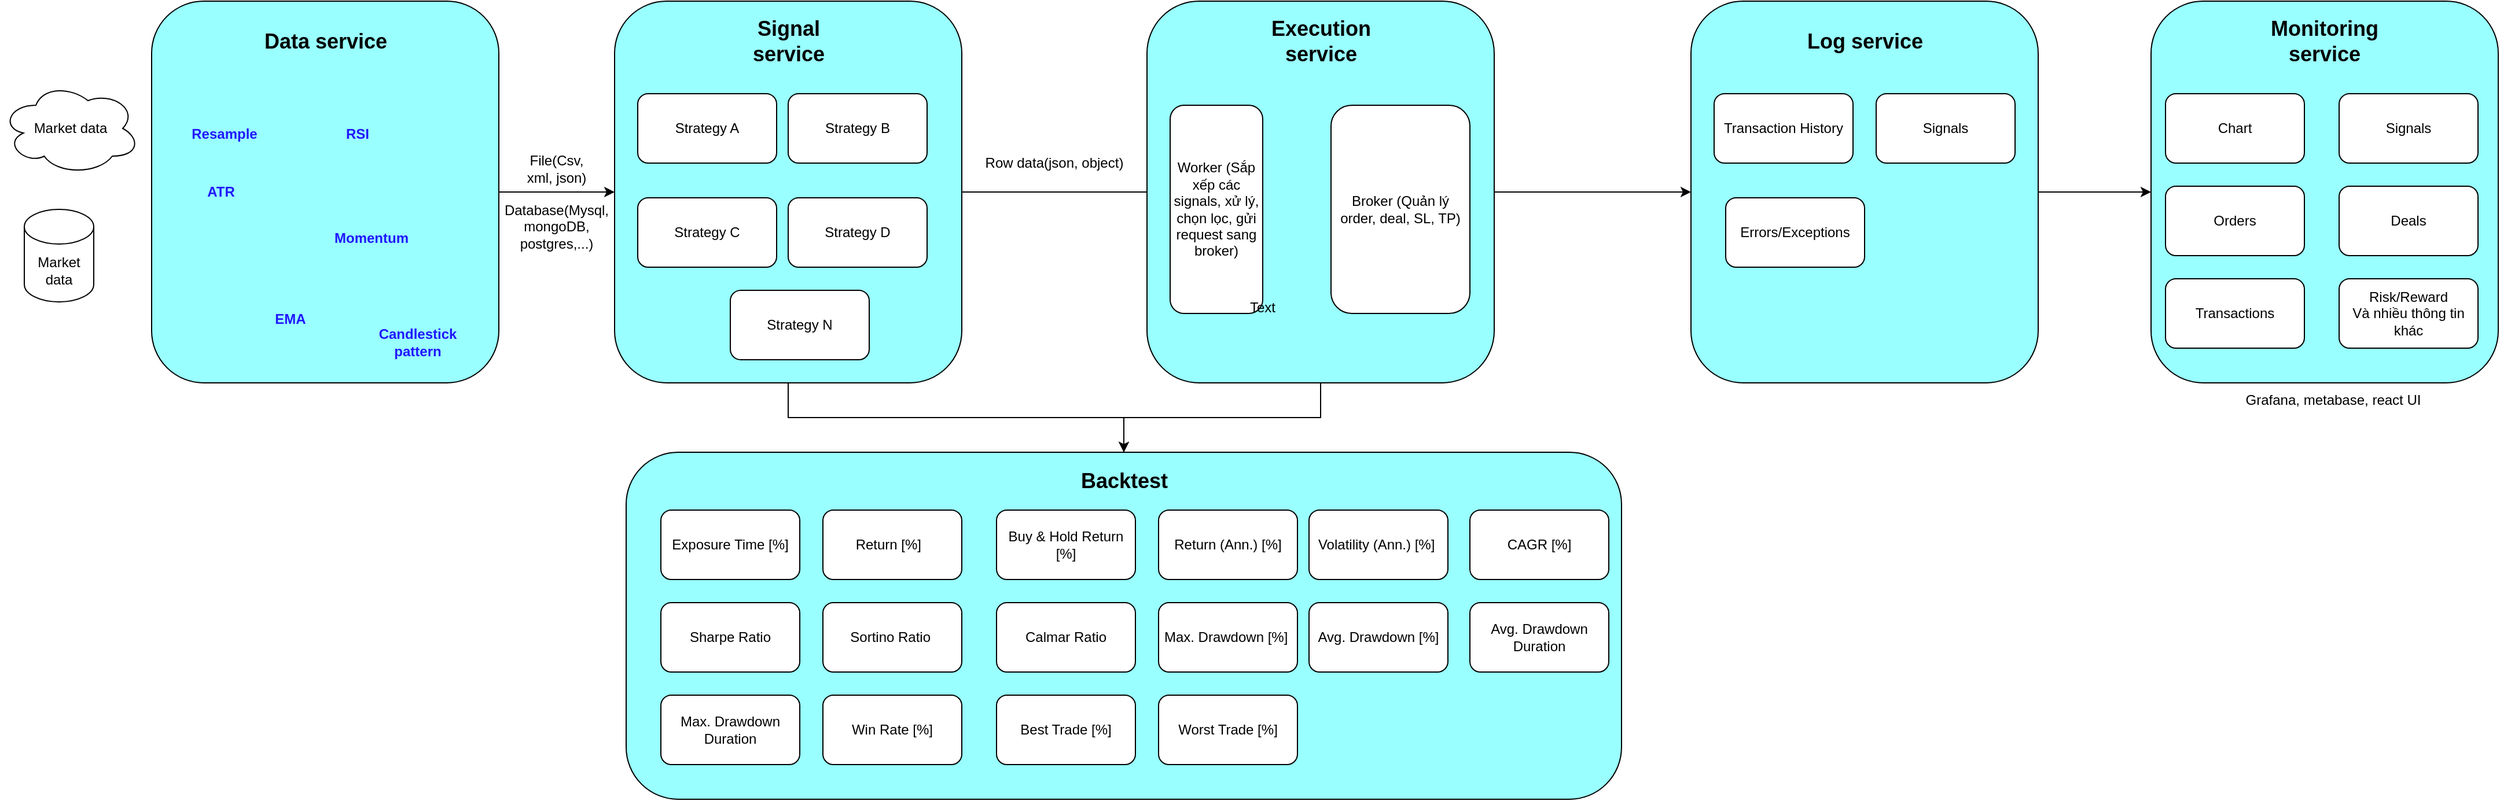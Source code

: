 <mxfile version="28.2.8">
  <diagram name="Page-1" id="pybcmS3-HhN2clkAalfD">
    <mxGraphModel dx="2526" dy="1407" grid="1" gridSize="10" guides="1" tooltips="1" connect="1" arrows="1" fold="1" page="1" pageScale="1" pageWidth="1654" pageHeight="1169" math="0" shadow="0">
      <root>
        <mxCell id="0" />
        <mxCell id="1" parent="0" />
        <mxCell id="etjp8YYBh9-xa4xGj5qL-1" value="Market data" style="ellipse;shape=cloud;whiteSpace=wrap;html=1;" vertex="1" parent="1">
          <mxGeometry x="20" y="160" width="120" height="80" as="geometry" />
        </mxCell>
        <mxCell id="etjp8YYBh9-xa4xGj5qL-6" value="" style="edgeStyle=orthogonalEdgeStyle;rounded=0;orthogonalLoop=1;jettySize=auto;html=1;" edge="1" parent="1" source="etjp8YYBh9-xa4xGj5qL-3" target="etjp8YYBh9-xa4xGj5qL-4">
          <mxGeometry relative="1" as="geometry" />
        </mxCell>
        <mxCell id="etjp8YYBh9-xa4xGj5qL-3" value="" style="rounded=1;whiteSpace=wrap;html=1;fillColor=#99FFFF;" vertex="1" parent="1">
          <mxGeometry x="150" y="90" width="300" height="330" as="geometry" />
        </mxCell>
        <mxCell id="etjp8YYBh9-xa4xGj5qL-29" value="" style="edgeStyle=orthogonalEdgeStyle;rounded=0;orthogonalLoop=1;jettySize=auto;html=1;" edge="1" parent="1" source="etjp8YYBh9-xa4xGj5qL-4" target="etjp8YYBh9-xa4xGj5qL-27">
          <mxGeometry relative="1" as="geometry" />
        </mxCell>
        <mxCell id="etjp8YYBh9-xa4xGj5qL-33" value="" style="edgeStyle=orthogonalEdgeStyle;rounded=0;orthogonalLoop=1;jettySize=auto;html=1;" edge="1" parent="1" source="etjp8YYBh9-xa4xGj5qL-4">
          <mxGeometry relative="1" as="geometry">
            <mxPoint x="1080" y="255" as="targetPoint" />
          </mxGeometry>
        </mxCell>
        <mxCell id="etjp8YYBh9-xa4xGj5qL-4" value="" style="rounded=1;whiteSpace=wrap;html=1;fillColor=#99FFFF;" vertex="1" parent="1">
          <mxGeometry x="550" y="90" width="300" height="330" as="geometry" />
        </mxCell>
        <mxCell id="etjp8YYBh9-xa4xGj5qL-5" value="&lt;font style=&quot;font-size: 18px;&quot;&gt;&lt;b&gt;Data service&lt;/b&gt;&lt;/font&gt;" style="text;html=1;whiteSpace=wrap;strokeColor=none;fillColor=none;align=center;verticalAlign=middle;rounded=0;" vertex="1" parent="1">
          <mxGeometry x="242.5" y="110" width="115" height="30" as="geometry" />
        </mxCell>
        <mxCell id="etjp8YYBh9-xa4xGj5qL-7" value="File(Csv, xml, json)" style="text;html=1;whiteSpace=wrap;strokeColor=none;fillColor=none;align=center;verticalAlign=middle;rounded=0;" vertex="1" parent="1">
          <mxGeometry x="470" y="220" width="60" height="30" as="geometry" />
        </mxCell>
        <mxCell id="etjp8YYBh9-xa4xGj5qL-8" value="Database(Mys&lt;span style=&quot;background-color: transparent; color: light-dark(rgb(0, 0, 0), rgb(255, 255, 255));&quot;&gt;ql, mongoDB, postgres,...)&lt;/span&gt;" style="text;html=1;whiteSpace=wrap;strokeColor=none;fillColor=none;align=center;verticalAlign=middle;rounded=0;" vertex="1" parent="1">
          <mxGeometry x="470" y="270" width="60" height="30" as="geometry" />
        </mxCell>
        <mxCell id="etjp8YYBh9-xa4xGj5qL-10" value="&lt;font style=&quot;font-size: 18px;&quot;&gt;&lt;b&gt;Signal service&lt;/b&gt;&lt;/font&gt;" style="text;html=1;whiteSpace=wrap;strokeColor=none;fillColor=none;align=center;verticalAlign=middle;rounded=0;" vertex="1" parent="1">
          <mxGeometry x="642.5" y="110" width="115" height="30" as="geometry" />
        </mxCell>
        <mxCell id="etjp8YYBh9-xa4xGj5qL-30" value="" style="edgeStyle=orthogonalEdgeStyle;rounded=0;orthogonalLoop=1;jettySize=auto;html=1;" edge="1" parent="1" source="etjp8YYBh9-xa4xGj5qL-11" target="etjp8YYBh9-xa4xGj5qL-27">
          <mxGeometry relative="1" as="geometry" />
        </mxCell>
        <mxCell id="etjp8YYBh9-xa4xGj5qL-35" style="edgeStyle=orthogonalEdgeStyle;rounded=0;orthogonalLoop=1;jettySize=auto;html=1;entryX=0;entryY=0.5;entryDx=0;entryDy=0;" edge="1" parent="1" source="etjp8YYBh9-xa4xGj5qL-11" target="etjp8YYBh9-xa4xGj5qL-13">
          <mxGeometry relative="1" as="geometry" />
        </mxCell>
        <mxCell id="etjp8YYBh9-xa4xGj5qL-11" value="" style="rounded=1;whiteSpace=wrap;html=1;fillColor=#99FFFF;" vertex="1" parent="1">
          <mxGeometry x="1010" y="90" width="300" height="330" as="geometry" />
        </mxCell>
        <mxCell id="etjp8YYBh9-xa4xGj5qL-12" value="&lt;font style=&quot;font-size: 18px;&quot;&gt;&lt;b&gt;Execution service&lt;/b&gt;&lt;/font&gt;" style="text;html=1;whiteSpace=wrap;strokeColor=none;fillColor=none;align=center;verticalAlign=middle;rounded=0;" vertex="1" parent="1">
          <mxGeometry x="1102.5" y="110" width="115" height="30" as="geometry" />
        </mxCell>
        <mxCell id="etjp8YYBh9-xa4xGj5qL-65" style="edgeStyle=orthogonalEdgeStyle;rounded=0;orthogonalLoop=1;jettySize=auto;html=1;entryX=0;entryY=0.5;entryDx=0;entryDy=0;" edge="1" parent="1" source="etjp8YYBh9-xa4xGj5qL-13" target="etjp8YYBh9-xa4xGj5qL-16">
          <mxGeometry relative="1" as="geometry" />
        </mxCell>
        <mxCell id="etjp8YYBh9-xa4xGj5qL-13" value="" style="rounded=1;whiteSpace=wrap;html=1;fillColor=#99FFFF;" vertex="1" parent="1">
          <mxGeometry x="1480" y="90" width="300" height="330" as="geometry" />
        </mxCell>
        <mxCell id="etjp8YYBh9-xa4xGj5qL-14" value="&lt;font style=&quot;font-size: 18px;&quot;&gt;&lt;b&gt;Log service&lt;/b&gt;&lt;/font&gt;" style="text;html=1;whiteSpace=wrap;strokeColor=none;fillColor=none;align=center;verticalAlign=middle;rounded=0;" vertex="1" parent="1">
          <mxGeometry x="1572.5" y="110" width="115" height="30" as="geometry" />
        </mxCell>
        <mxCell id="etjp8YYBh9-xa4xGj5qL-16" value="" style="rounded=1;whiteSpace=wrap;html=1;fillColor=#99FFFF;" vertex="1" parent="1">
          <mxGeometry x="1877.5" y="90" width="300" height="330" as="geometry" />
        </mxCell>
        <mxCell id="etjp8YYBh9-xa4xGj5qL-17" value="&lt;font style=&quot;font-size: 18px;&quot;&gt;&lt;b&gt;Monitoring service&lt;/b&gt;&lt;/font&gt;" style="text;html=1;whiteSpace=wrap;strokeColor=none;fillColor=none;align=center;verticalAlign=middle;rounded=0;" vertex="1" parent="1">
          <mxGeometry x="1970" y="110" width="115" height="30" as="geometry" />
        </mxCell>
        <mxCell id="etjp8YYBh9-xa4xGj5qL-20" value="&lt;b&gt;&lt;font style=&quot;color: rgb(33, 22, 255);&quot;&gt;Res&lt;span style=&quot;background-color: transparent;&quot;&gt;ample&lt;/span&gt;&lt;/font&gt;&lt;/b&gt;" style="text;html=1;whiteSpace=wrap;strokeColor=none;fillColor=none;align=center;verticalAlign=middle;rounded=0;" vertex="1" parent="1">
          <mxGeometry x="182.5" y="190" width="60" height="30" as="geometry" />
        </mxCell>
        <mxCell id="etjp8YYBh9-xa4xGj5qL-21" value="&lt;b&gt;&lt;font style=&quot;color: rgb(33, 22, 255);&quot;&gt;RSI&lt;/font&gt;&lt;/b&gt;" style="text;html=1;whiteSpace=wrap;strokeColor=none;fillColor=none;align=center;verticalAlign=middle;rounded=0;" vertex="1" parent="1">
          <mxGeometry x="297.5" y="190" width="60" height="30" as="geometry" />
        </mxCell>
        <mxCell id="etjp8YYBh9-xa4xGj5qL-22" value="&lt;b&gt;&lt;font style=&quot;color: rgb(33, 22, 255);&quot;&gt;ATR&lt;/font&gt;&lt;/b&gt;" style="text;html=1;whiteSpace=wrap;strokeColor=none;fillColor=none;align=center;verticalAlign=middle;rounded=0;" vertex="1" parent="1">
          <mxGeometry x="180" y="240" width="60" height="30" as="geometry" />
        </mxCell>
        <mxCell id="etjp8YYBh9-xa4xGj5qL-23" value="&lt;b&gt;&lt;font style=&quot;color: rgb(33, 22, 255);&quot;&gt;EMA&lt;/font&gt;&lt;/b&gt;" style="text;html=1;whiteSpace=wrap;strokeColor=none;fillColor=none;align=center;verticalAlign=middle;rounded=0;" vertex="1" parent="1">
          <mxGeometry x="240" y="350" width="60" height="30" as="geometry" />
        </mxCell>
        <mxCell id="etjp8YYBh9-xa4xGj5qL-24" value="&lt;b&gt;&lt;font style=&quot;color: rgb(33, 22, 255);&quot;&gt;Momentum&lt;/font&gt;&lt;/b&gt;" style="text;html=1;whiteSpace=wrap;strokeColor=none;fillColor=none;align=center;verticalAlign=middle;rounded=0;" vertex="1" parent="1">
          <mxGeometry x="310" y="280" width="60" height="30" as="geometry" />
        </mxCell>
        <mxCell id="etjp8YYBh9-xa4xGj5qL-25" value="&lt;b&gt;&lt;font style=&quot;color: rgb(33, 22, 255);&quot;&gt;Candlestick pattern&lt;/font&gt;&lt;/b&gt;" style="text;html=1;whiteSpace=wrap;strokeColor=none;fillColor=none;align=center;verticalAlign=middle;rounded=0;" vertex="1" parent="1">
          <mxGeometry x="350" y="370" width="60" height="30" as="geometry" />
        </mxCell>
        <mxCell id="etjp8YYBh9-xa4xGj5qL-27" value="" style="rounded=1;whiteSpace=wrap;html=1;fillColor=#99FFFF;" vertex="1" parent="1">
          <mxGeometry x="560" y="480" width="860" height="300" as="geometry" />
        </mxCell>
        <mxCell id="etjp8YYBh9-xa4xGj5qL-31" value="&lt;font style=&quot;font-size: 18px;&quot;&gt;&lt;b&gt;Backtest&lt;/b&gt;&lt;/font&gt;" style="text;html=1;whiteSpace=wrap;strokeColor=none;fillColor=none;align=center;verticalAlign=middle;rounded=0;" vertex="1" parent="1">
          <mxGeometry x="932.5" y="490" width="115" height="30" as="geometry" />
        </mxCell>
        <mxCell id="etjp8YYBh9-xa4xGj5qL-37" value="Row data(json, object)" style="text;html=1;whiteSpace=wrap;strokeColor=none;fillColor=none;align=center;verticalAlign=middle;rounded=0;" vertex="1" parent="1">
          <mxGeometry x="860" y="215" width="140" height="30" as="geometry" />
        </mxCell>
        <mxCell id="etjp8YYBh9-xa4xGj5qL-38" value="Worker (Sắp xếp các signals, xử lý, chọn lọc, gửi request sang broker)" style="rounded=1;whiteSpace=wrap;html=1;" vertex="1" parent="1">
          <mxGeometry x="1030" y="180" width="80" height="180" as="geometry" />
        </mxCell>
        <mxCell id="etjp8YYBh9-xa4xGj5qL-39" value="Broker (Quản lý order, deal, SL, TP)" style="rounded=1;whiteSpace=wrap;html=1;" vertex="1" parent="1">
          <mxGeometry x="1169" y="180" width="120" height="180" as="geometry" />
        </mxCell>
        <mxCell id="etjp8YYBh9-xa4xGj5qL-41" value="Market data" style="shape=cylinder3;whiteSpace=wrap;html=1;boundedLbl=1;backgroundOutline=1;size=15;" vertex="1" parent="1">
          <mxGeometry x="40" y="270" width="60" height="80" as="geometry" />
        </mxCell>
        <mxCell id="etjp8YYBh9-xa4xGj5qL-47" value="Strategy A" style="rounded=1;whiteSpace=wrap;html=1;" vertex="1" parent="1">
          <mxGeometry x="570" y="170" width="120" height="60" as="geometry" />
        </mxCell>
        <mxCell id="etjp8YYBh9-xa4xGj5qL-48" value="Strategy C" style="rounded=1;whiteSpace=wrap;html=1;" vertex="1" parent="1">
          <mxGeometry x="570" y="260" width="120" height="60" as="geometry" />
        </mxCell>
        <mxCell id="etjp8YYBh9-xa4xGj5qL-49" value="Strategy B" style="rounded=1;whiteSpace=wrap;html=1;" vertex="1" parent="1">
          <mxGeometry x="700" y="170" width="120" height="60" as="geometry" />
        </mxCell>
        <mxCell id="etjp8YYBh9-xa4xGj5qL-50" value="Strategy D" style="rounded=1;whiteSpace=wrap;html=1;" vertex="1" parent="1">
          <mxGeometry x="700" y="260" width="120" height="60" as="geometry" />
        </mxCell>
        <mxCell id="etjp8YYBh9-xa4xGj5qL-51" value="Strategy N" style="rounded=1;whiteSpace=wrap;html=1;" vertex="1" parent="1">
          <mxGeometry x="650" y="340" width="120" height="60" as="geometry" />
        </mxCell>
        <mxCell id="etjp8YYBh9-xa4xGj5qL-52" value="Transaction History" style="rounded=1;whiteSpace=wrap;html=1;" vertex="1" parent="1">
          <mxGeometry x="1500" y="170" width="120" height="60" as="geometry" />
        </mxCell>
        <mxCell id="etjp8YYBh9-xa4xGj5qL-53" value="Errors/Exceptions" style="rounded=1;whiteSpace=wrap;html=1;" vertex="1" parent="1">
          <mxGeometry x="1510" y="260" width="120" height="60" as="geometry" />
        </mxCell>
        <mxCell id="etjp8YYBh9-xa4xGj5qL-54" value="Chart" style="rounded=1;whiteSpace=wrap;html=1;" vertex="1" parent="1">
          <mxGeometry x="1890" y="170" width="120" height="60" as="geometry" />
        </mxCell>
        <mxCell id="etjp8YYBh9-xa4xGj5qL-55" value="Signals" style="rounded=1;whiteSpace=wrap;html=1;" vertex="1" parent="1">
          <mxGeometry x="2040" y="170" width="120" height="60" as="geometry" />
        </mxCell>
        <mxCell id="etjp8YYBh9-xa4xGj5qL-56" value="Orders" style="rounded=1;whiteSpace=wrap;html=1;" vertex="1" parent="1">
          <mxGeometry x="1890" y="250" width="120" height="60" as="geometry" />
        </mxCell>
        <mxCell id="etjp8YYBh9-xa4xGj5qL-57" value="Deals" style="rounded=1;whiteSpace=wrap;html=1;" vertex="1" parent="1">
          <mxGeometry x="2040" y="250" width="120" height="60" as="geometry" />
        </mxCell>
        <mxCell id="etjp8YYBh9-xa4xGj5qL-58" value="Transactions" style="rounded=1;whiteSpace=wrap;html=1;" vertex="1" parent="1">
          <mxGeometry x="1890" y="330" width="120" height="60" as="geometry" />
        </mxCell>
        <mxCell id="etjp8YYBh9-xa4xGj5qL-59" value="Signals" style="rounded=1;whiteSpace=wrap;html=1;" vertex="1" parent="1">
          <mxGeometry x="1640" y="170" width="120" height="60" as="geometry" />
        </mxCell>
        <mxCell id="etjp8YYBh9-xa4xGj5qL-60" value="Exposure Time [%]" style="rounded=1;whiteSpace=wrap;html=1;" vertex="1" parent="1">
          <mxGeometry x="590" y="530" width="120" height="60" as="geometry" />
        </mxCell>
        <mxCell id="etjp8YYBh9-xa4xGj5qL-61" value="Risk/Reward&lt;div&gt;Và nhiều thông tin khác&lt;/div&gt;" style="rounded=1;whiteSpace=wrap;html=1;" vertex="1" parent="1">
          <mxGeometry x="2040" y="330" width="120" height="60" as="geometry" />
        </mxCell>
        <mxCell id="etjp8YYBh9-xa4xGj5qL-62" value="Text" style="text;html=1;whiteSpace=wrap;strokeColor=none;fillColor=none;align=center;verticalAlign=middle;rounded=0;" vertex="1" parent="1">
          <mxGeometry x="1080" y="340" width="60" height="30" as="geometry" />
        </mxCell>
        <mxCell id="etjp8YYBh9-xa4xGj5qL-63" value="Grafana, metabase, react UI" style="text;html=1;whiteSpace=wrap;strokeColor=none;fillColor=none;align=center;verticalAlign=middle;rounded=0;" vertex="1" parent="1">
          <mxGeometry x="1900" y="420" width="270" height="30" as="geometry" />
        </mxCell>
        <mxCell id="etjp8YYBh9-xa4xGj5qL-66" value="Return [%]&amp;nbsp;&amp;nbsp;" style="rounded=1;whiteSpace=wrap;html=1;" vertex="1" parent="1">
          <mxGeometry x="730" y="530" width="120" height="60" as="geometry" />
        </mxCell>
        <mxCell id="etjp8YYBh9-xa4xGj5qL-67" value="Buy &amp;amp; Hold Return [%]" style="rounded=1;whiteSpace=wrap;html=1;" vertex="1" parent="1">
          <mxGeometry x="880" y="530" width="120" height="60" as="geometry" />
        </mxCell>
        <mxCell id="etjp8YYBh9-xa4xGj5qL-68" value="Return (Ann.) [%]" style="rounded=1;whiteSpace=wrap;html=1;" vertex="1" parent="1">
          <mxGeometry x="1020" y="530" width="120" height="60" as="geometry" />
        </mxCell>
        <mxCell id="etjp8YYBh9-xa4xGj5qL-69" value="Sortino Ratio&amp;nbsp;" style="rounded=1;whiteSpace=wrap;html=1;" vertex="1" parent="1">
          <mxGeometry x="730" y="610" width="120" height="60" as="geometry" />
        </mxCell>
        <mxCell id="etjp8YYBh9-xa4xGj5qL-70" value="Sharpe Ratio" style="rounded=1;whiteSpace=wrap;html=1;" vertex="1" parent="1">
          <mxGeometry x="590" y="610" width="120" height="60" as="geometry" />
        </mxCell>
        <mxCell id="etjp8YYBh9-xa4xGj5qL-71" value="Volatility (Ann.) [%]&amp;nbsp;" style="rounded=1;whiteSpace=wrap;html=1;" vertex="1" parent="1">
          <mxGeometry x="1150" y="530" width="120" height="60" as="geometry" />
        </mxCell>
        <mxCell id="etjp8YYBh9-xa4xGj5qL-72" value="CAGR [%]" style="rounded=1;whiteSpace=wrap;html=1;" vertex="1" parent="1">
          <mxGeometry x="1289" y="530" width="120" height="60" as="geometry" />
        </mxCell>
        <mxCell id="etjp8YYBh9-xa4xGj5qL-73" value="Calmar Ratio" style="rounded=1;whiteSpace=wrap;html=1;" vertex="1" parent="1">
          <mxGeometry x="880" y="610" width="120" height="60" as="geometry" />
        </mxCell>
        <mxCell id="etjp8YYBh9-xa4xGj5qL-74" value="Max. Drawdown [%]&amp;nbsp;" style="rounded=1;whiteSpace=wrap;html=1;" vertex="1" parent="1">
          <mxGeometry x="1020" y="610" width="120" height="60" as="geometry" />
        </mxCell>
        <mxCell id="etjp8YYBh9-xa4xGj5qL-75" value="Avg. Drawdown [%]" style="rounded=1;whiteSpace=wrap;html=1;" vertex="1" parent="1">
          <mxGeometry x="1150" y="610" width="120" height="60" as="geometry" />
        </mxCell>
        <mxCell id="etjp8YYBh9-xa4xGj5qL-76" value="Avg. Drawdown Duration" style="rounded=1;whiteSpace=wrap;html=1;" vertex="1" parent="1">
          <mxGeometry x="1289" y="610" width="120" height="60" as="geometry" />
        </mxCell>
        <mxCell id="etjp8YYBh9-xa4xGj5qL-77" value="Max. Drawdown Duration" style="rounded=1;whiteSpace=wrap;html=1;" vertex="1" parent="1">
          <mxGeometry x="590" y="690" width="120" height="60" as="geometry" />
        </mxCell>
        <mxCell id="etjp8YYBh9-xa4xGj5qL-78" value="Win Rate [%]" style="rounded=1;whiteSpace=wrap;html=1;" vertex="1" parent="1">
          <mxGeometry x="730" y="690" width="120" height="60" as="geometry" />
        </mxCell>
        <mxCell id="etjp8YYBh9-xa4xGj5qL-79" value="Best Trade [%]" style="rounded=1;whiteSpace=wrap;html=1;" vertex="1" parent="1">
          <mxGeometry x="880" y="690" width="120" height="60" as="geometry" />
        </mxCell>
        <mxCell id="etjp8YYBh9-xa4xGj5qL-80" value="Worst Trade [%]" style="rounded=1;whiteSpace=wrap;html=1;" vertex="1" parent="1">
          <mxGeometry x="1020" y="690" width="120" height="60" as="geometry" />
        </mxCell>
      </root>
    </mxGraphModel>
  </diagram>
</mxfile>
